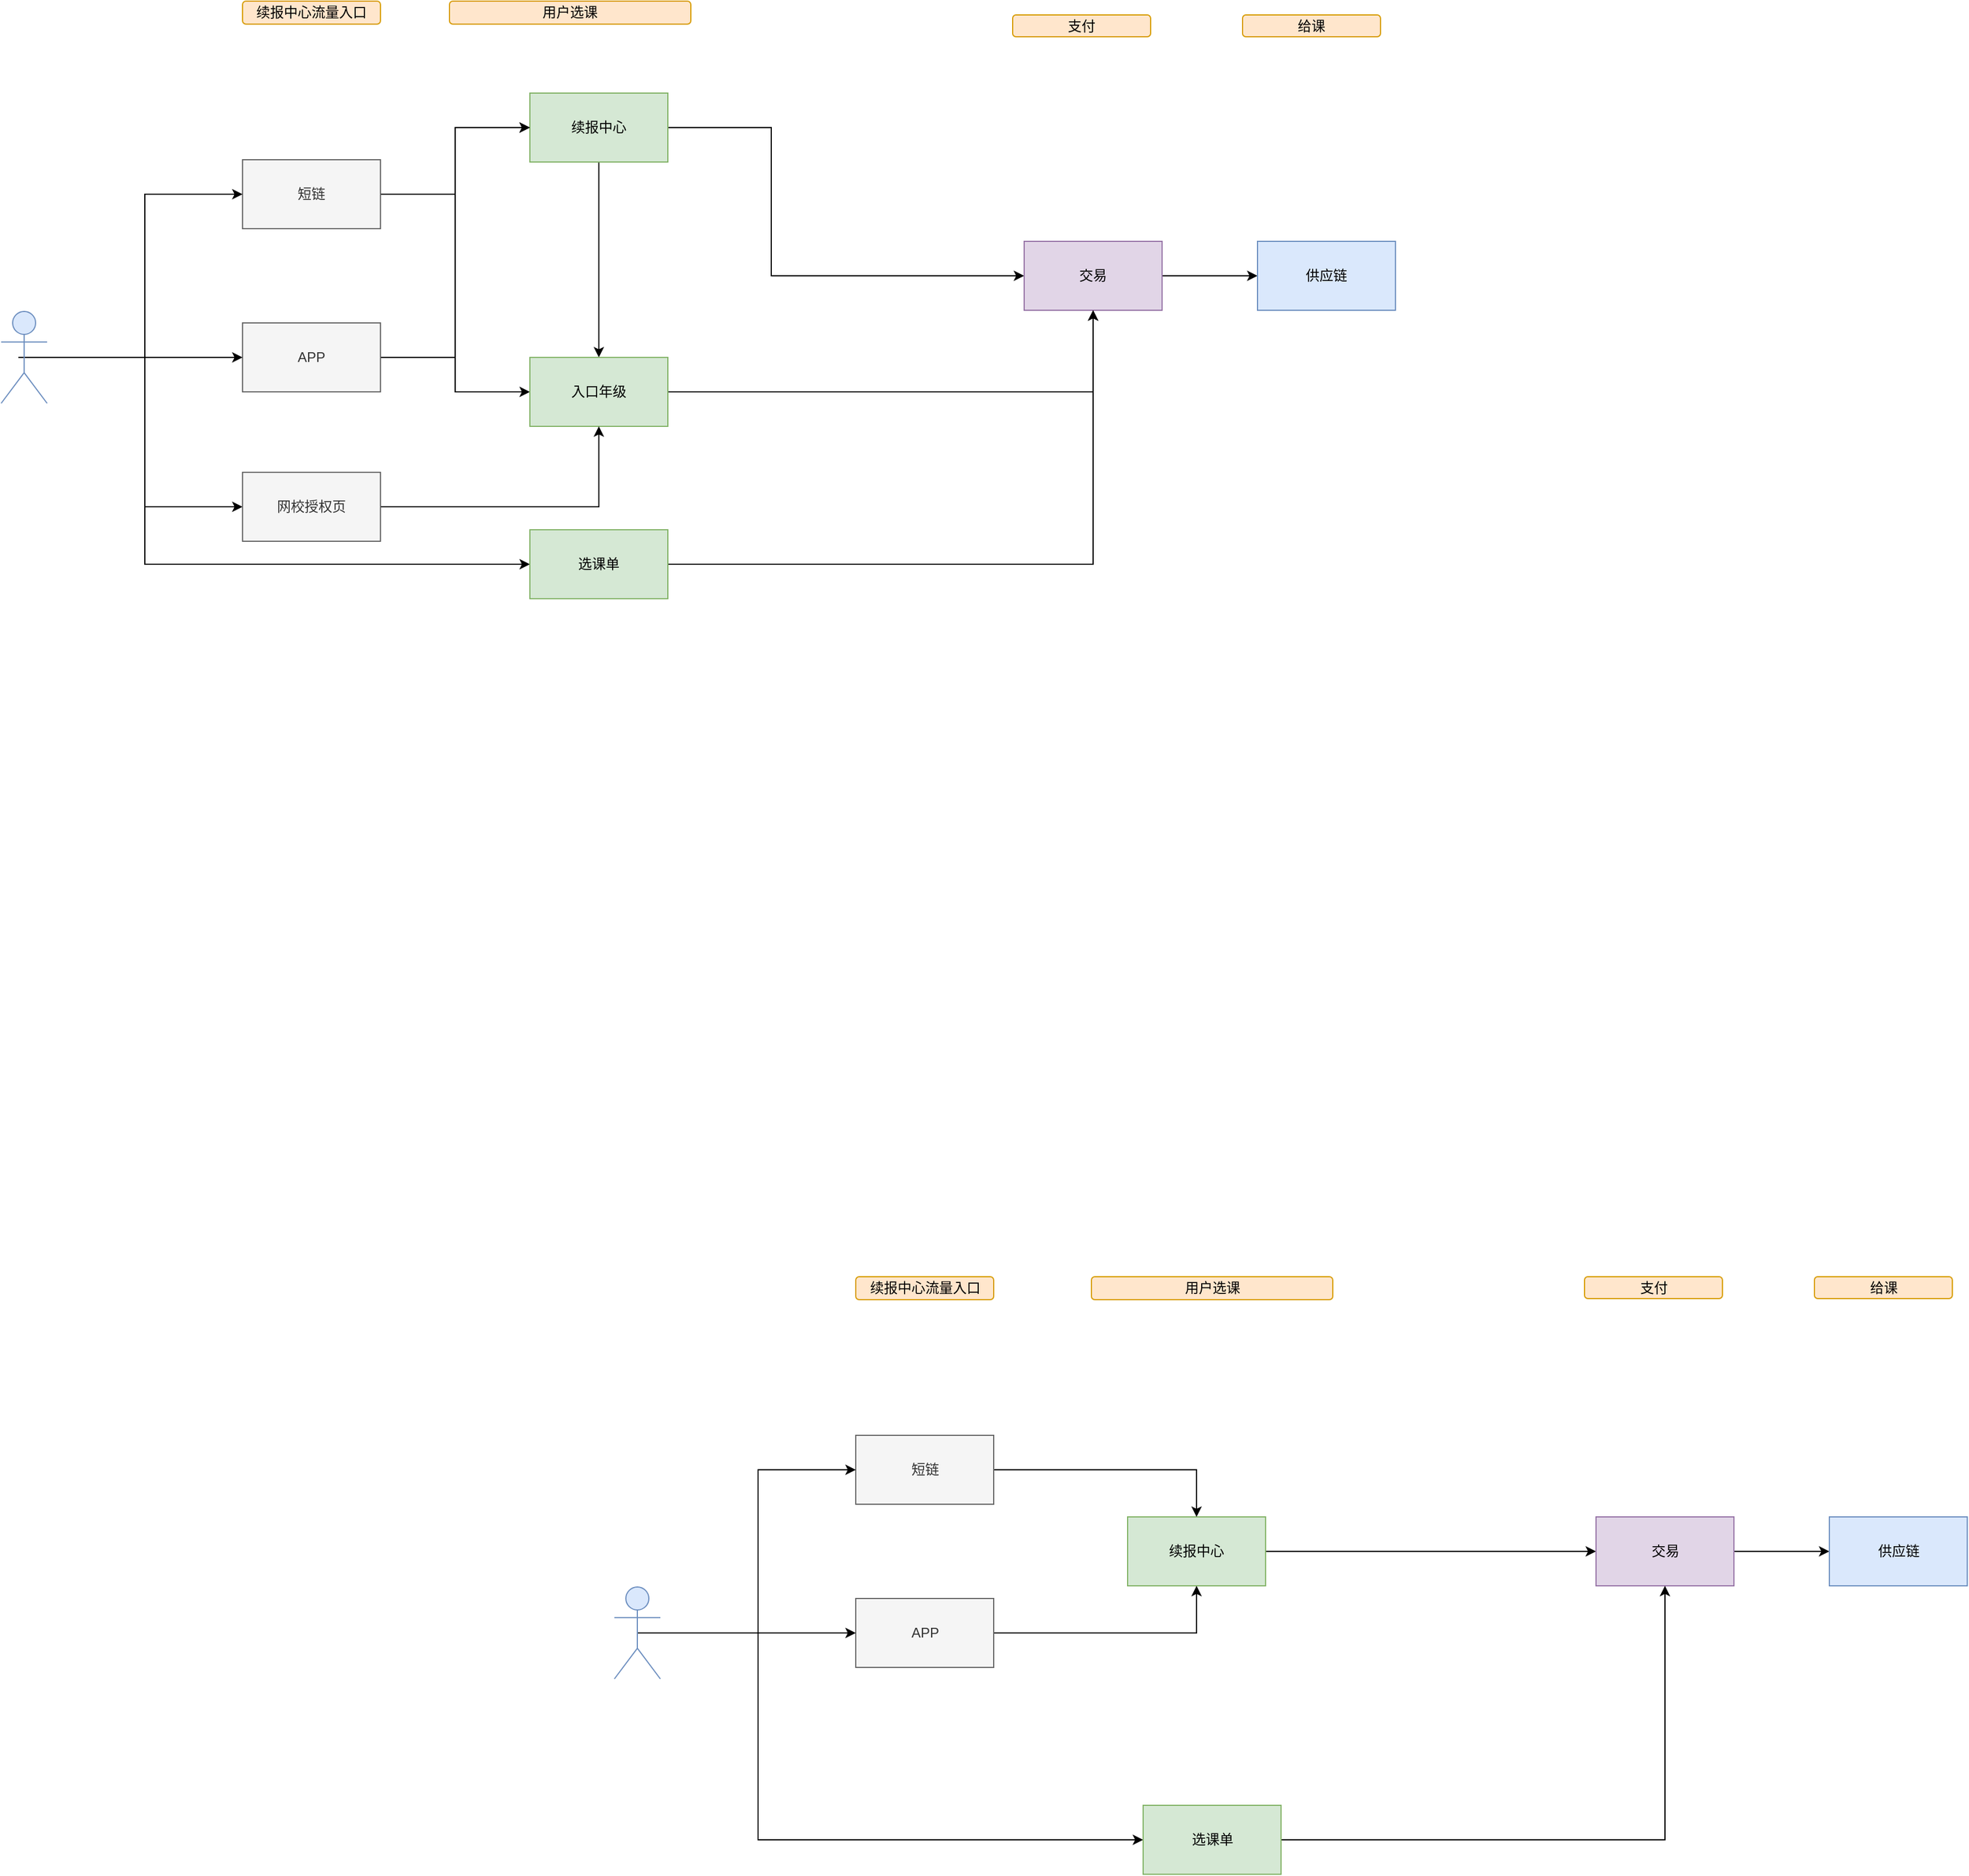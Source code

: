 <mxfile version="27.2.0">
  <diagram name="第 1 页" id="9Fog6PMzjCSzRfVmr_Oy">
    <mxGraphModel dx="1476" dy="811" grid="1" gridSize="10" guides="1" tooltips="1" connect="1" arrows="1" fold="1" page="1" pageScale="1" pageWidth="1600" pageHeight="2400" math="0" shadow="0">
      <root>
        <mxCell id="0" />
        <mxCell id="1" parent="0" />
        <mxCell id="4vMe4p5toeT0H9vXOnmP-3" style="edgeStyle=orthogonalEdgeStyle;rounded=0;orthogonalLoop=1;jettySize=auto;html=1;exitX=1;exitY=0.5;exitDx=0;exitDy=0;entryX=0;entryY=0.5;entryDx=0;entryDy=0;" parent="1" source="_DpiRx70NHCl_bEKjOj2-1" target="_DpiRx70NHCl_bEKjOj2-5" edge="1">
          <mxGeometry relative="1" as="geometry">
            <Array as="points">
              <mxPoint x="860" y="270" />
              <mxPoint x="860" y="399" />
            </Array>
          </mxGeometry>
        </mxCell>
        <mxCell id="4vMe4p5toeT0H9vXOnmP-5" style="edgeStyle=orthogonalEdgeStyle;rounded=0;orthogonalLoop=1;jettySize=auto;html=1;exitX=0.5;exitY=1;exitDx=0;exitDy=0;entryX=0.5;entryY=0;entryDx=0;entryDy=0;" parent="1" source="_DpiRx70NHCl_bEKjOj2-1" target="4vMe4p5toeT0H9vXOnmP-1" edge="1">
          <mxGeometry relative="1" as="geometry" />
        </mxCell>
        <mxCell id="_DpiRx70NHCl_bEKjOj2-1" value="续报中心" style="rounded=0;whiteSpace=wrap;html=1;fillColor=#d5e8d4;strokeColor=#82b366;" parent="1" vertex="1">
          <mxGeometry x="650" y="240" width="120" height="60" as="geometry" />
        </mxCell>
        <mxCell id="_DpiRx70NHCl_bEKjOj2-6" style="edgeStyle=orthogonalEdgeStyle;rounded=0;orthogonalLoop=1;jettySize=auto;html=1;exitX=1;exitY=0.5;exitDx=0;exitDy=0;entryX=0;entryY=0.5;entryDx=0;entryDy=0;" parent="1" source="_DpiRx70NHCl_bEKjOj2-3" target="_DpiRx70NHCl_bEKjOj2-1" edge="1">
          <mxGeometry relative="1" as="geometry" />
        </mxCell>
        <mxCell id="4vMe4p5toeT0H9vXOnmP-9" style="edgeStyle=orthogonalEdgeStyle;rounded=0;orthogonalLoop=1;jettySize=auto;html=1;exitX=1;exitY=0.5;exitDx=0;exitDy=0;entryX=0;entryY=0.5;entryDx=0;entryDy=0;" parent="1" source="_DpiRx70NHCl_bEKjOj2-3" target="4vMe4p5toeT0H9vXOnmP-1" edge="1">
          <mxGeometry relative="1" as="geometry" />
        </mxCell>
        <mxCell id="_DpiRx70NHCl_bEKjOj2-3" value="短链" style="rounded=0;whiteSpace=wrap;html=1;fillColor=#f5f5f5;strokeColor=#666666;fontColor=#333333;" parent="1" vertex="1">
          <mxGeometry x="400" y="298" width="120" height="60" as="geometry" />
        </mxCell>
        <mxCell id="_DpiRx70NHCl_bEKjOj2-7" style="edgeStyle=orthogonalEdgeStyle;rounded=0;orthogonalLoop=1;jettySize=auto;html=1;exitX=1;exitY=0.5;exitDx=0;exitDy=0;entryX=0;entryY=0.5;entryDx=0;entryDy=0;" parent="1" source="_DpiRx70NHCl_bEKjOj2-4" target="_DpiRx70NHCl_bEKjOj2-1" edge="1">
          <mxGeometry relative="1" as="geometry" />
        </mxCell>
        <mxCell id="_DpiRx70NHCl_bEKjOj2-4" value="APP" style="rounded=0;whiteSpace=wrap;html=1;fillColor=#f5f5f5;strokeColor=#666666;fontColor=#333333;" parent="1" vertex="1">
          <mxGeometry x="400" y="440" width="120" height="60" as="geometry" />
        </mxCell>
        <mxCell id="_DpiRx70NHCl_bEKjOj2-10" style="edgeStyle=orthogonalEdgeStyle;rounded=0;orthogonalLoop=1;jettySize=auto;html=1;exitX=1;exitY=0.5;exitDx=0;exitDy=0;entryX=0;entryY=0.5;entryDx=0;entryDy=0;" parent="1" source="_DpiRx70NHCl_bEKjOj2-5" target="_DpiRx70NHCl_bEKjOj2-9" edge="1">
          <mxGeometry relative="1" as="geometry" />
        </mxCell>
        <mxCell id="_DpiRx70NHCl_bEKjOj2-5" value="交易" style="rounded=0;whiteSpace=wrap;html=1;fillColor=#e1d5e7;strokeColor=#9673a6;" parent="1" vertex="1">
          <mxGeometry x="1080" y="369" width="120" height="60" as="geometry" />
        </mxCell>
        <mxCell id="_DpiRx70NHCl_bEKjOj2-9" value="供应链" style="rounded=0;whiteSpace=wrap;html=1;fillColor=#dae8fc;strokeColor=#6c8ebf;" parent="1" vertex="1">
          <mxGeometry x="1283" y="369" width="120" height="60" as="geometry" />
        </mxCell>
        <mxCell id="_DpiRx70NHCl_bEKjOj2-16" style="edgeStyle=orthogonalEdgeStyle;rounded=0;orthogonalLoop=1;jettySize=auto;html=1;exitX=0.5;exitY=0.5;exitDx=0;exitDy=0;exitPerimeter=0;entryX=0;entryY=0.5;entryDx=0;entryDy=0;" parent="1" source="_DpiRx70NHCl_bEKjOj2-11" target="_DpiRx70NHCl_bEKjOj2-3" edge="1">
          <mxGeometry relative="1" as="geometry" />
        </mxCell>
        <mxCell id="_DpiRx70NHCl_bEKjOj2-17" style="edgeStyle=orthogonalEdgeStyle;rounded=0;orthogonalLoop=1;jettySize=auto;html=1;exitX=0.5;exitY=0.5;exitDx=0;exitDy=0;exitPerimeter=0;entryX=0;entryY=0.5;entryDx=0;entryDy=0;" parent="1" source="_DpiRx70NHCl_bEKjOj2-11" target="_DpiRx70NHCl_bEKjOj2-4" edge="1">
          <mxGeometry relative="1" as="geometry" />
        </mxCell>
        <mxCell id="4vMe4p5toeT0H9vXOnmP-8" style="edgeStyle=orthogonalEdgeStyle;rounded=0;orthogonalLoop=1;jettySize=auto;html=1;exitX=0.5;exitY=0.5;exitDx=0;exitDy=0;exitPerimeter=0;" parent="1" target="_DpiRx70NHCl_bEKjOj2-18" edge="1">
          <mxGeometry relative="1" as="geometry">
            <mxPoint x="205" y="470" as="sourcePoint" />
            <mxPoint x="645" y="650" as="targetPoint" />
            <Array as="points">
              <mxPoint x="315" y="470" />
              <mxPoint x="315" y="650" />
            </Array>
          </mxGeometry>
        </mxCell>
        <mxCell id="f07rsRfwOmsR1bv-EK22-2" style="edgeStyle=orthogonalEdgeStyle;rounded=0;orthogonalLoop=1;jettySize=auto;html=1;exitX=0.5;exitY=0.5;exitDx=0;exitDy=0;exitPerimeter=0;entryX=0;entryY=0.5;entryDx=0;entryDy=0;" parent="1" source="_DpiRx70NHCl_bEKjOj2-11" target="f07rsRfwOmsR1bv-EK22-1" edge="1">
          <mxGeometry relative="1" as="geometry" />
        </mxCell>
        <mxCell id="_DpiRx70NHCl_bEKjOj2-11" value="" style="shape=umlActor;verticalLabelPosition=bottom;verticalAlign=top;html=1;outlineConnect=0;fillColor=#dae8fc;strokeColor=#6c8ebf;" parent="1" vertex="1">
          <mxGeometry x="190" y="430" width="40" height="80" as="geometry" />
        </mxCell>
        <mxCell id="_DpiRx70NHCl_bEKjOj2-20" style="edgeStyle=orthogonalEdgeStyle;rounded=0;orthogonalLoop=1;jettySize=auto;html=1;exitX=1;exitY=0.5;exitDx=0;exitDy=0;" parent="1" source="_DpiRx70NHCl_bEKjOj2-18" target="_DpiRx70NHCl_bEKjOj2-5" edge="1">
          <mxGeometry relative="1" as="geometry" />
        </mxCell>
        <mxCell id="_DpiRx70NHCl_bEKjOj2-18" value="选课单" style="rounded=0;whiteSpace=wrap;html=1;fillColor=#d5e8d4;strokeColor=#82b366;" parent="1" vertex="1">
          <mxGeometry x="650" y="620" width="120" height="60" as="geometry" />
        </mxCell>
        <mxCell id="_DpiRx70NHCl_bEKjOj2-33" value="&lt;span style=&quot;text-wrap: nowrap;&quot;&gt;续报中心流量入口&lt;/span&gt;" style="rounded=1;whiteSpace=wrap;html=1;fillColor=#ffe6cc;strokeColor=#d79b00;" parent="1" vertex="1">
          <mxGeometry x="400" y="160" width="120" height="20" as="geometry" />
        </mxCell>
        <mxCell id="_DpiRx70NHCl_bEKjOj2-34" value="&lt;span style=&quot;text-wrap: nowrap;&quot;&gt;用户选课&lt;/span&gt;" style="rounded=1;whiteSpace=wrap;html=1;fillColor=#ffe6cc;strokeColor=#d79b00;" parent="1" vertex="1">
          <mxGeometry x="580" y="160" width="210" height="20" as="geometry" />
        </mxCell>
        <mxCell id="_DpiRx70NHCl_bEKjOj2-35" value="&lt;span style=&quot;text-wrap: nowrap;&quot;&gt;支付&lt;/span&gt;" style="rounded=1;whiteSpace=wrap;html=1;fillColor=#ffe6cc;strokeColor=#d79b00;" parent="1" vertex="1">
          <mxGeometry x="1070" y="172" width="120" height="19" as="geometry" />
        </mxCell>
        <mxCell id="_DpiRx70NHCl_bEKjOj2-36" value="&lt;span style=&quot;text-wrap: nowrap;&quot;&gt;给课&lt;/span&gt;" style="rounded=1;whiteSpace=wrap;html=1;fillColor=#ffe6cc;strokeColor=#d79b00;" parent="1" vertex="1">
          <mxGeometry x="1270" y="172" width="120" height="19" as="geometry" />
        </mxCell>
        <mxCell id="4vMe4p5toeT0H9vXOnmP-4" style="edgeStyle=orthogonalEdgeStyle;rounded=0;orthogonalLoop=1;jettySize=auto;html=1;exitX=1;exitY=0.5;exitDx=0;exitDy=0;entryX=0.5;entryY=1;entryDx=0;entryDy=0;" parent="1" source="4vMe4p5toeT0H9vXOnmP-1" target="_DpiRx70NHCl_bEKjOj2-5" edge="1">
          <mxGeometry relative="1" as="geometry" />
        </mxCell>
        <mxCell id="4vMe4p5toeT0H9vXOnmP-1" value="入口年级" style="rounded=0;whiteSpace=wrap;html=1;fillColor=#d5e8d4;strokeColor=#82b366;" parent="1" vertex="1">
          <mxGeometry x="650" y="470" width="120" height="60" as="geometry" />
        </mxCell>
        <mxCell id="f07rsRfwOmsR1bv-EK22-3" style="edgeStyle=orthogonalEdgeStyle;rounded=0;orthogonalLoop=1;jettySize=auto;html=1;exitX=1;exitY=0.5;exitDx=0;exitDy=0;entryX=0.5;entryY=1;entryDx=0;entryDy=0;" parent="1" source="f07rsRfwOmsR1bv-EK22-1" target="4vMe4p5toeT0H9vXOnmP-1" edge="1">
          <mxGeometry relative="1" as="geometry" />
        </mxCell>
        <mxCell id="f07rsRfwOmsR1bv-EK22-1" value="网校授权页" style="rounded=0;whiteSpace=wrap;html=1;fillColor=#f5f5f5;strokeColor=#666666;fontColor=#333333;" parent="1" vertex="1">
          <mxGeometry x="400" y="570" width="120" height="60" as="geometry" />
        </mxCell>
        <mxCell id="v7yVKY9dsq1u3ZhcS-I7-30" style="edgeStyle=orthogonalEdgeStyle;rounded=0;orthogonalLoop=1;jettySize=auto;html=1;exitX=1;exitY=0.5;exitDx=0;exitDy=0;entryX=0;entryY=0.5;entryDx=0;entryDy=0;" edge="1" parent="1" source="v7yVKY9dsq1u3ZhcS-I7-3" target="v7yVKY9dsq1u3ZhcS-I7-10">
          <mxGeometry relative="1" as="geometry" />
        </mxCell>
        <mxCell id="v7yVKY9dsq1u3ZhcS-I7-3" value="续报中心" style="rounded=0;whiteSpace=wrap;html=1;fillColor=#d5e8d4;strokeColor=#82b366;" vertex="1" parent="1">
          <mxGeometry x="1170" y="1479" width="120" height="60" as="geometry" />
        </mxCell>
        <mxCell id="v7yVKY9dsq1u3ZhcS-I7-28" style="edgeStyle=orthogonalEdgeStyle;rounded=0;orthogonalLoop=1;jettySize=auto;html=1;exitX=1;exitY=0.5;exitDx=0;exitDy=0;" edge="1" parent="1" source="v7yVKY9dsq1u3ZhcS-I7-6" target="v7yVKY9dsq1u3ZhcS-I7-3">
          <mxGeometry relative="1" as="geometry" />
        </mxCell>
        <mxCell id="v7yVKY9dsq1u3ZhcS-I7-6" value="短链" style="rounded=0;whiteSpace=wrap;html=1;fillColor=#f5f5f5;strokeColor=#666666;fontColor=#333333;" vertex="1" parent="1">
          <mxGeometry x="933.5" y="1408" width="120" height="60" as="geometry" />
        </mxCell>
        <mxCell id="v7yVKY9dsq1u3ZhcS-I7-32" style="edgeStyle=orthogonalEdgeStyle;rounded=0;orthogonalLoop=1;jettySize=auto;html=1;exitX=1;exitY=0.5;exitDx=0;exitDy=0;entryX=0.5;entryY=1;entryDx=0;entryDy=0;" edge="1" parent="1" source="v7yVKY9dsq1u3ZhcS-I7-8" target="v7yVKY9dsq1u3ZhcS-I7-3">
          <mxGeometry relative="1" as="geometry" />
        </mxCell>
        <mxCell id="v7yVKY9dsq1u3ZhcS-I7-8" value="APP" style="rounded=0;whiteSpace=wrap;html=1;fillColor=#f5f5f5;strokeColor=#666666;fontColor=#333333;" vertex="1" parent="1">
          <mxGeometry x="933.5" y="1550" width="120" height="60" as="geometry" />
        </mxCell>
        <mxCell id="v7yVKY9dsq1u3ZhcS-I7-9" style="edgeStyle=orthogonalEdgeStyle;rounded=0;orthogonalLoop=1;jettySize=auto;html=1;exitX=1;exitY=0.5;exitDx=0;exitDy=0;entryX=0;entryY=0.5;entryDx=0;entryDy=0;" edge="1" parent="1" source="v7yVKY9dsq1u3ZhcS-I7-10" target="v7yVKY9dsq1u3ZhcS-I7-11">
          <mxGeometry relative="1" as="geometry" />
        </mxCell>
        <mxCell id="v7yVKY9dsq1u3ZhcS-I7-10" value="交易" style="rounded=0;whiteSpace=wrap;html=1;fillColor=#e1d5e7;strokeColor=#9673a6;" vertex="1" parent="1">
          <mxGeometry x="1577.5" y="1479" width="120" height="60" as="geometry" />
        </mxCell>
        <mxCell id="v7yVKY9dsq1u3ZhcS-I7-11" value="供应链" style="rounded=0;whiteSpace=wrap;html=1;fillColor=#dae8fc;strokeColor=#6c8ebf;" vertex="1" parent="1">
          <mxGeometry x="1780.5" y="1479" width="120" height="60" as="geometry" />
        </mxCell>
        <mxCell id="v7yVKY9dsq1u3ZhcS-I7-12" style="edgeStyle=orthogonalEdgeStyle;rounded=0;orthogonalLoop=1;jettySize=auto;html=1;exitX=0.5;exitY=0.5;exitDx=0;exitDy=0;exitPerimeter=0;entryX=0;entryY=0.5;entryDx=0;entryDy=0;" edge="1" parent="1" source="v7yVKY9dsq1u3ZhcS-I7-16" target="v7yVKY9dsq1u3ZhcS-I7-6">
          <mxGeometry relative="1" as="geometry" />
        </mxCell>
        <mxCell id="v7yVKY9dsq1u3ZhcS-I7-14" style="edgeStyle=orthogonalEdgeStyle;rounded=0;orthogonalLoop=1;jettySize=auto;html=1;" edge="1" parent="1" target="v7yVKY9dsq1u3ZhcS-I7-18">
          <mxGeometry relative="1" as="geometry">
            <mxPoint x="760" y="1580" as="sourcePoint" />
            <mxPoint x="1178.5" y="1760" as="targetPoint" />
            <Array as="points">
              <mxPoint x="848.5" y="1580" />
              <mxPoint x="848.5" y="1760" />
            </Array>
          </mxGeometry>
        </mxCell>
        <mxCell id="v7yVKY9dsq1u3ZhcS-I7-34" style="edgeStyle=orthogonalEdgeStyle;rounded=0;orthogonalLoop=1;jettySize=auto;html=1;exitX=0.5;exitY=0.5;exitDx=0;exitDy=0;exitPerimeter=0;" edge="1" parent="1" source="v7yVKY9dsq1u3ZhcS-I7-16" target="v7yVKY9dsq1u3ZhcS-I7-8">
          <mxGeometry relative="1" as="geometry" />
        </mxCell>
        <mxCell id="v7yVKY9dsq1u3ZhcS-I7-16" value="" style="shape=umlActor;verticalLabelPosition=bottom;verticalAlign=top;html=1;outlineConnect=0;fillColor=#dae8fc;strokeColor=#6c8ebf;" vertex="1" parent="1">
          <mxGeometry x="723.5" y="1540" width="40" height="80" as="geometry" />
        </mxCell>
        <mxCell id="v7yVKY9dsq1u3ZhcS-I7-17" style="edgeStyle=orthogonalEdgeStyle;rounded=0;orthogonalLoop=1;jettySize=auto;html=1;exitX=1;exitY=0.5;exitDx=0;exitDy=0;" edge="1" parent="1" source="v7yVKY9dsq1u3ZhcS-I7-18" target="v7yVKY9dsq1u3ZhcS-I7-10">
          <mxGeometry relative="1" as="geometry" />
        </mxCell>
        <mxCell id="v7yVKY9dsq1u3ZhcS-I7-18" value="选课单" style="rounded=0;whiteSpace=wrap;html=1;fillColor=#d5e8d4;strokeColor=#82b366;" vertex="1" parent="1">
          <mxGeometry x="1183.5" y="1730" width="120" height="60" as="geometry" />
        </mxCell>
        <mxCell id="v7yVKY9dsq1u3ZhcS-I7-19" value="&lt;span style=&quot;text-wrap: nowrap;&quot;&gt;续报中心流量入口&lt;/span&gt;" style="rounded=1;whiteSpace=wrap;html=1;fillColor=#ffe6cc;strokeColor=#d79b00;" vertex="1" parent="1">
          <mxGeometry x="933.5" y="1270" width="120" height="20" as="geometry" />
        </mxCell>
        <mxCell id="v7yVKY9dsq1u3ZhcS-I7-20" value="&lt;span style=&quot;text-wrap: nowrap;&quot;&gt;用户选课&lt;/span&gt;" style="rounded=1;whiteSpace=wrap;html=1;fillColor=#ffe6cc;strokeColor=#d79b00;" vertex="1" parent="1">
          <mxGeometry x="1138.5" y="1270" width="210" height="20" as="geometry" />
        </mxCell>
        <mxCell id="v7yVKY9dsq1u3ZhcS-I7-21" value="&lt;span style=&quot;text-wrap: nowrap;&quot;&gt;支付&lt;/span&gt;" style="rounded=1;whiteSpace=wrap;html=1;fillColor=#ffe6cc;strokeColor=#d79b00;" vertex="1" parent="1">
          <mxGeometry x="1567.5" y="1270" width="120" height="19" as="geometry" />
        </mxCell>
        <mxCell id="v7yVKY9dsq1u3ZhcS-I7-22" value="&lt;span style=&quot;text-wrap: nowrap;&quot;&gt;给课&lt;/span&gt;" style="rounded=1;whiteSpace=wrap;html=1;fillColor=#ffe6cc;strokeColor=#d79b00;" vertex="1" parent="1">
          <mxGeometry x="1767.5" y="1270" width="120" height="19" as="geometry" />
        </mxCell>
      </root>
    </mxGraphModel>
  </diagram>
</mxfile>
